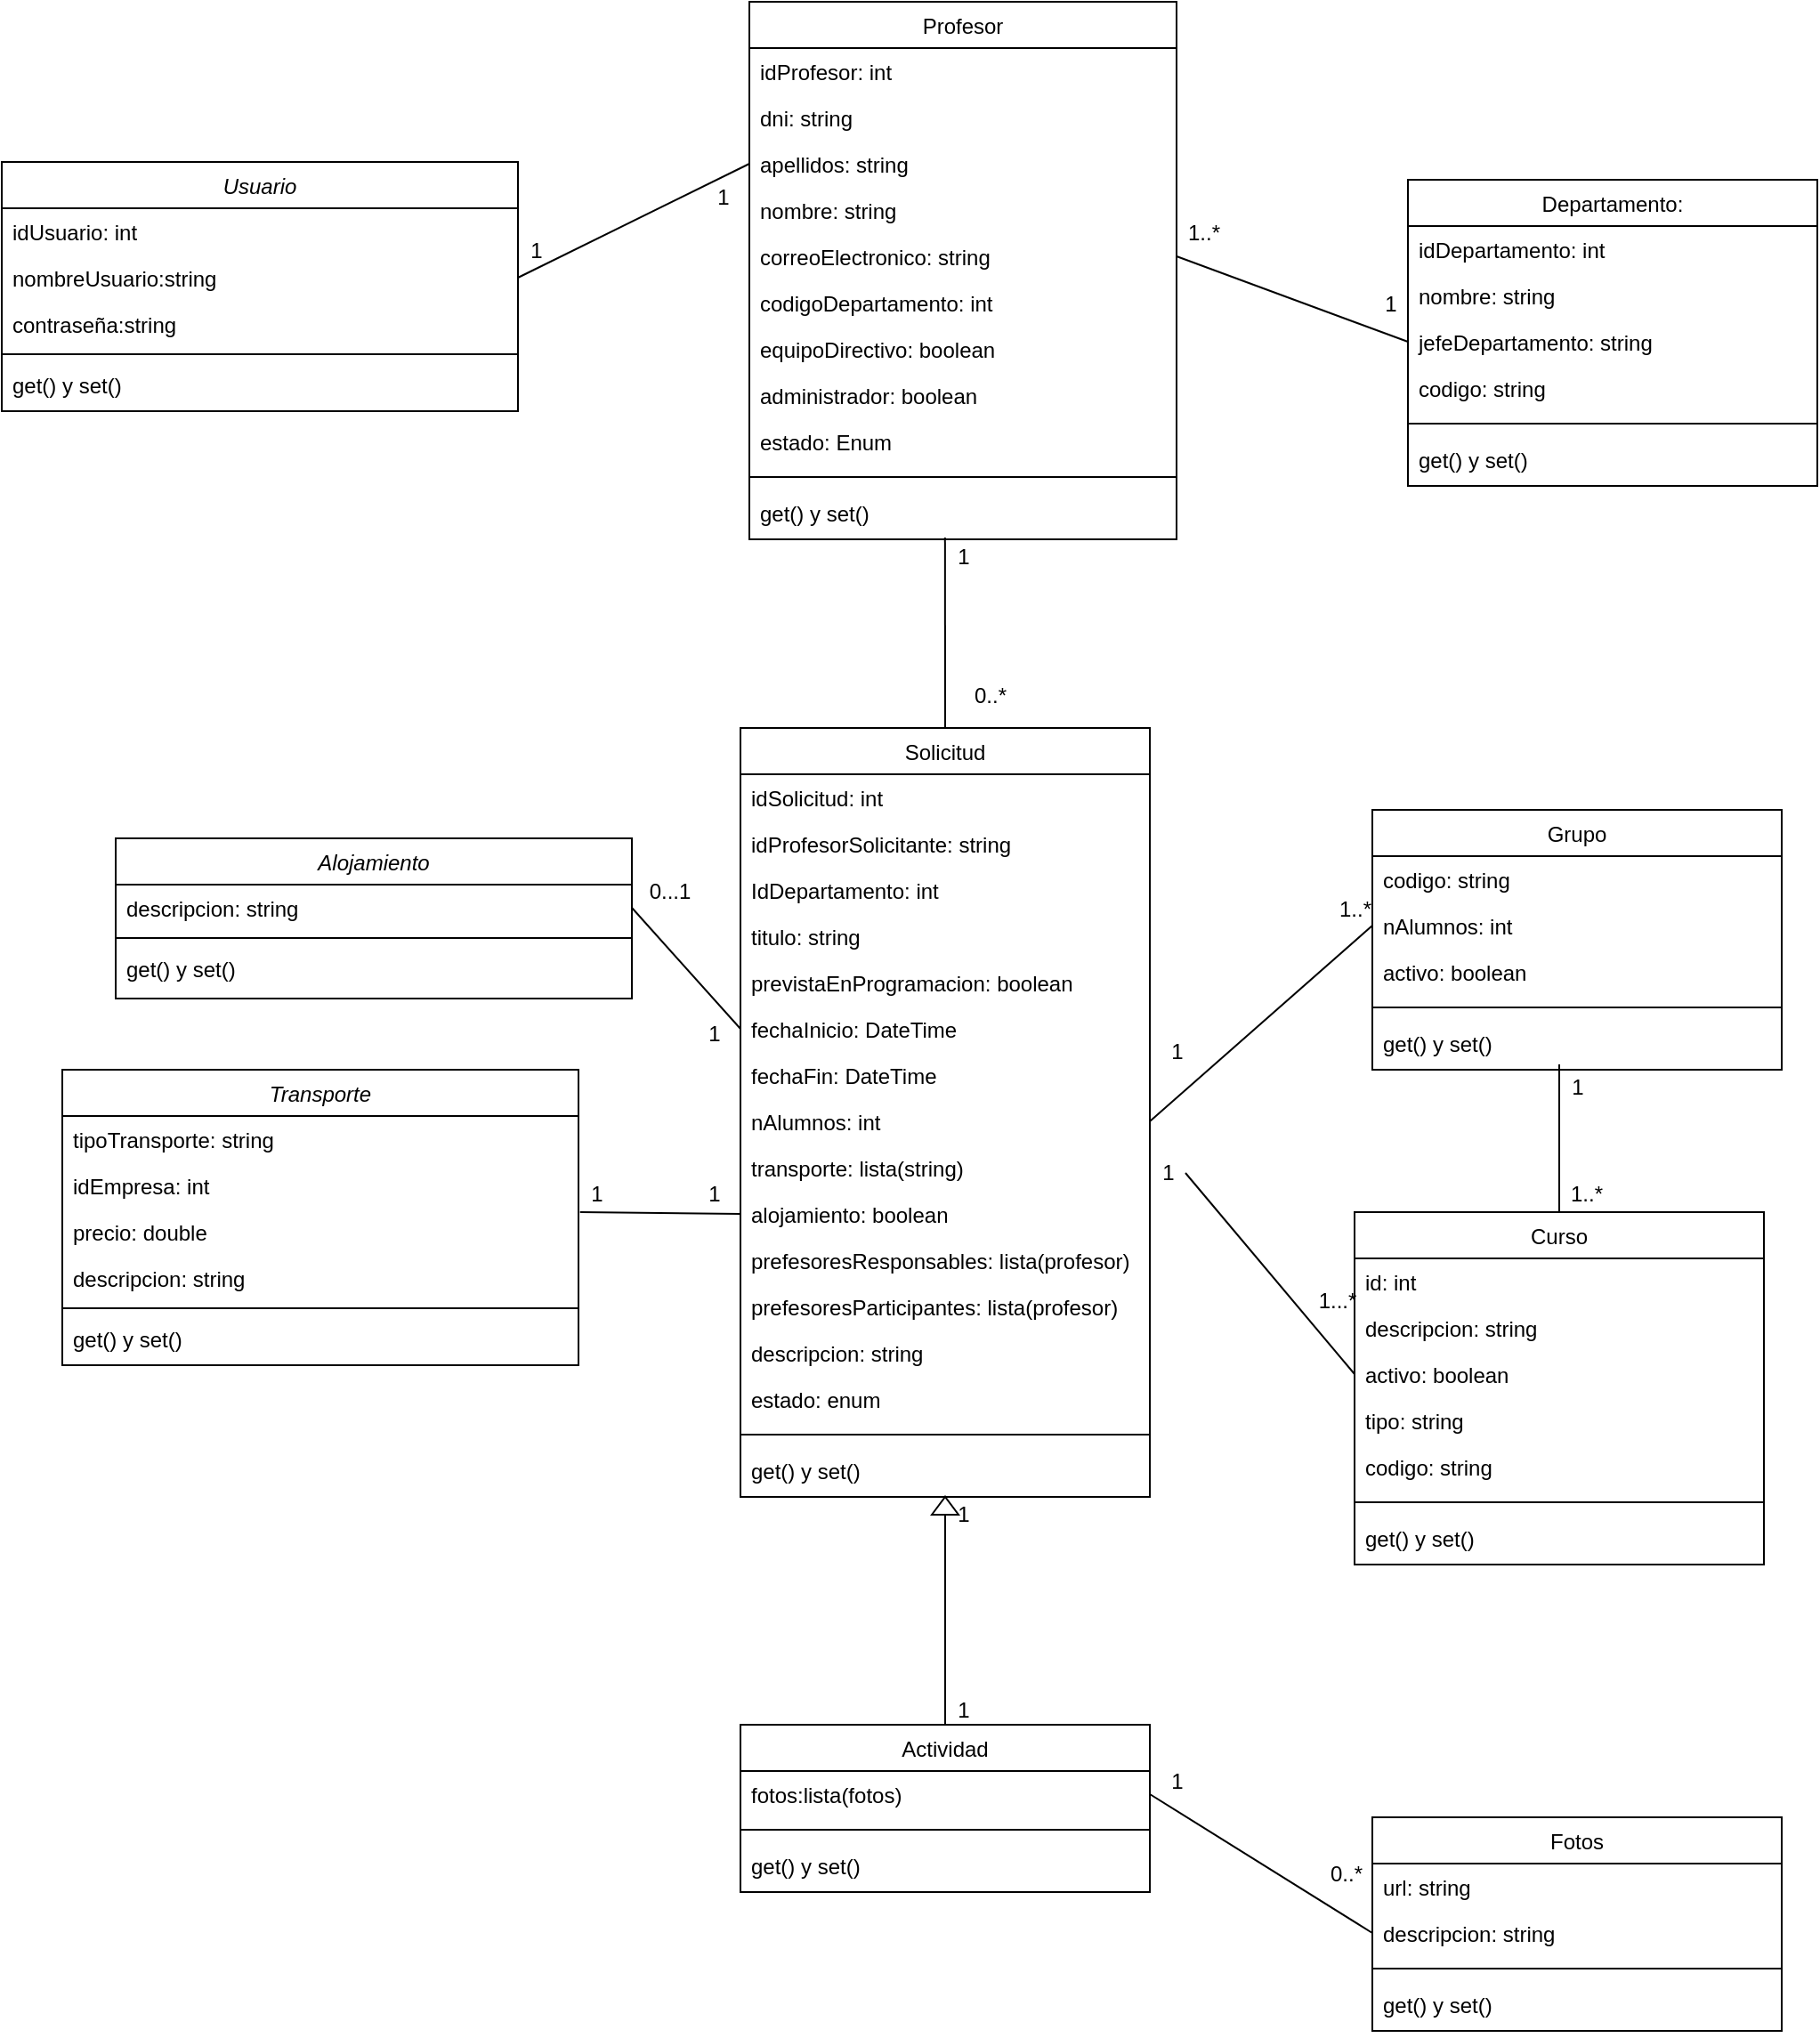 <mxfile version="19.0.2" type="device"><diagram id="C5RBs43oDa-KdzZeNtuy" name="Page-1"><mxGraphModel dx="1662" dy="865" grid="1" gridSize="10" guides="1" tooltips="1" connect="1" arrows="1" fold="1" page="1" pageScale="1" pageWidth="827" pageHeight="1169" math="0" shadow="0"><root><mxCell id="WIyWlLk6GJQsqaUBKTNV-0"/><mxCell id="WIyWlLk6GJQsqaUBKTNV-1" parent="WIyWlLk6GJQsqaUBKTNV-0"/><mxCell id="zkfFHV4jXpPFQw0GAbJ--0" value="Usuario&#10;" style="swimlane;fontStyle=2;align=center;verticalAlign=top;childLayout=stackLayout;horizontal=1;startSize=26;horizontalStack=0;resizeParent=1;resizeLast=0;collapsible=1;marginBottom=0;rounded=0;shadow=0;strokeWidth=1;" parent="WIyWlLk6GJQsqaUBKTNV-1" vertex="1"><mxGeometry x="90" y="130" width="290" height="140" as="geometry"><mxRectangle x="230" y="140" width="160" height="26" as="alternateBounds"/></mxGeometry></mxCell><mxCell id="zkfFHV4jXpPFQw0GAbJ--1" value="idUsuario: int" style="text;align=left;verticalAlign=top;spacingLeft=4;spacingRight=4;overflow=hidden;rotatable=0;points=[[0,0.5],[1,0.5]];portConstraint=eastwest;" parent="zkfFHV4jXpPFQw0GAbJ--0" vertex="1"><mxGeometry y="26" width="290" height="26" as="geometry"/></mxCell><mxCell id="zkfFHV4jXpPFQw0GAbJ--2" value="nombreUsuario:string" style="text;align=left;verticalAlign=top;spacingLeft=4;spacingRight=4;overflow=hidden;rotatable=0;points=[[0,0.5],[1,0.5]];portConstraint=eastwest;rounded=0;shadow=0;html=0;" parent="zkfFHV4jXpPFQw0GAbJ--0" vertex="1"><mxGeometry y="52" width="290" height="26" as="geometry"/></mxCell><mxCell id="zkfFHV4jXpPFQw0GAbJ--3" value="contraseña:string" style="text;align=left;verticalAlign=top;spacingLeft=4;spacingRight=4;overflow=hidden;rotatable=0;points=[[0,0.5],[1,0.5]];portConstraint=eastwest;rounded=0;shadow=0;html=0;" parent="zkfFHV4jXpPFQw0GAbJ--0" vertex="1"><mxGeometry y="78" width="290" height="26" as="geometry"/></mxCell><mxCell id="zkfFHV4jXpPFQw0GAbJ--4" value="" style="line;html=1;strokeWidth=1;align=left;verticalAlign=middle;spacingTop=-1;spacingLeft=3;spacingRight=3;rotatable=0;labelPosition=right;points=[];portConstraint=eastwest;" parent="zkfFHV4jXpPFQw0GAbJ--0" vertex="1"><mxGeometry y="104" width="290" height="8" as="geometry"/></mxCell><mxCell id="YL5PC66jlq5qS-DcF35D-97" value="get() y set()" style="text;align=left;verticalAlign=top;spacingLeft=4;spacingRight=4;overflow=hidden;rotatable=0;points=[[0,0.5],[1,0.5]];portConstraint=eastwest;" parent="zkfFHV4jXpPFQw0GAbJ--0" vertex="1"><mxGeometry y="112" width="290" height="28" as="geometry"/></mxCell><mxCell id="zkfFHV4jXpPFQw0GAbJ--17" value="Profesor" style="swimlane;fontStyle=0;align=center;verticalAlign=top;childLayout=stackLayout;horizontal=1;startSize=26;horizontalStack=0;resizeParent=1;resizeLast=0;collapsible=1;marginBottom=0;rounded=0;shadow=0;strokeWidth=1;" parent="WIyWlLk6GJQsqaUBKTNV-1" vertex="1"><mxGeometry x="510" y="40" width="240" height="302" as="geometry"><mxRectangle x="550" y="140" width="160" height="26" as="alternateBounds"/></mxGeometry></mxCell><mxCell id="zkfFHV4jXpPFQw0GAbJ--18" value="idProfesor: int" style="text;align=left;verticalAlign=top;spacingLeft=4;spacingRight=4;overflow=hidden;rotatable=0;points=[[0,0.5],[1,0.5]];portConstraint=eastwest;" parent="zkfFHV4jXpPFQw0GAbJ--17" vertex="1"><mxGeometry y="26" width="240" height="26" as="geometry"/></mxCell><mxCell id="zkfFHV4jXpPFQw0GAbJ--19" value="dni: string" style="text;align=left;verticalAlign=top;spacingLeft=4;spacingRight=4;overflow=hidden;rotatable=0;points=[[0,0.5],[1,0.5]];portConstraint=eastwest;rounded=0;shadow=0;html=0;" parent="zkfFHV4jXpPFQw0GAbJ--17" vertex="1"><mxGeometry y="52" width="240" height="26" as="geometry"/></mxCell><mxCell id="zkfFHV4jXpPFQw0GAbJ--20" value="apellidos: string" style="text;align=left;verticalAlign=top;spacingLeft=4;spacingRight=4;overflow=hidden;rotatable=0;points=[[0,0.5],[1,0.5]];portConstraint=eastwest;rounded=0;shadow=0;html=0;" parent="zkfFHV4jXpPFQw0GAbJ--17" vertex="1"><mxGeometry y="78" width="240" height="26" as="geometry"/></mxCell><mxCell id="zkfFHV4jXpPFQw0GAbJ--21" value="nombre: string" style="text;align=left;verticalAlign=top;spacingLeft=4;spacingRight=4;overflow=hidden;rotatable=0;points=[[0,0.5],[1,0.5]];portConstraint=eastwest;rounded=0;shadow=0;html=0;" parent="zkfFHV4jXpPFQw0GAbJ--17" vertex="1"><mxGeometry y="104" width="240" height="26" as="geometry"/></mxCell><mxCell id="zkfFHV4jXpPFQw0GAbJ--22" value="correoElectronico: string" style="text;align=left;verticalAlign=top;spacingLeft=4;spacingRight=4;overflow=hidden;rotatable=0;points=[[0,0.5],[1,0.5]];portConstraint=eastwest;rounded=0;shadow=0;html=0;" parent="zkfFHV4jXpPFQw0GAbJ--17" vertex="1"><mxGeometry y="130" width="240" height="26" as="geometry"/></mxCell><mxCell id="YL5PC66jlq5qS-DcF35D-1" value="codigoDepartamento: int" style="text;align=left;verticalAlign=top;spacingLeft=4;spacingRight=4;overflow=hidden;rotatable=0;points=[[0,0.5],[1,0.5]];portConstraint=eastwest;rounded=0;shadow=0;html=0;" parent="zkfFHV4jXpPFQw0GAbJ--17" vertex="1"><mxGeometry y="156" width="240" height="26" as="geometry"/></mxCell><mxCell id="YL5PC66jlq5qS-DcF35D-101" value="equipoDirectivo: boolean" style="text;align=left;verticalAlign=top;spacingLeft=4;spacingRight=4;overflow=hidden;rotatable=0;points=[[0,0.5],[1,0.5]];portConstraint=eastwest;rounded=0;shadow=0;html=0;" parent="zkfFHV4jXpPFQw0GAbJ--17" vertex="1"><mxGeometry y="182" width="240" height="26" as="geometry"/></mxCell><mxCell id="YL5PC66jlq5qS-DcF35D-102" value="administrador: boolean" style="text;align=left;verticalAlign=top;spacingLeft=4;spacingRight=4;overflow=hidden;rotatable=0;points=[[0,0.5],[1,0.5]];portConstraint=eastwest;rounded=0;shadow=0;html=0;" parent="zkfFHV4jXpPFQw0GAbJ--17" vertex="1"><mxGeometry y="208" width="240" height="26" as="geometry"/></mxCell><mxCell id="YL5PC66jlq5qS-DcF35D-46" value="estado: Enum" style="text;align=left;verticalAlign=top;spacingLeft=4;spacingRight=4;overflow=hidden;rotatable=0;points=[[0,0.5],[1,0.5]];portConstraint=eastwest;rounded=0;shadow=0;html=0;" parent="zkfFHV4jXpPFQw0GAbJ--17" vertex="1"><mxGeometry y="234" width="240" height="26" as="geometry"/></mxCell><mxCell id="zkfFHV4jXpPFQw0GAbJ--23" value="" style="line;html=1;strokeWidth=1;align=left;verticalAlign=middle;spacingTop=-1;spacingLeft=3;spacingRight=3;rotatable=0;labelPosition=right;points=[];portConstraint=eastwest;" parent="zkfFHV4jXpPFQw0GAbJ--17" vertex="1"><mxGeometry y="260" width="240" height="14" as="geometry"/></mxCell><mxCell id="YL5PC66jlq5qS-DcF35D-96" value="get() y set()" style="text;align=left;verticalAlign=top;spacingLeft=4;spacingRight=4;overflow=hidden;rotatable=0;points=[[0,0.5],[1,0.5]];portConstraint=eastwest;" parent="zkfFHV4jXpPFQw0GAbJ--17" vertex="1"><mxGeometry y="274" width="240" height="28" as="geometry"/></mxCell><mxCell id="YL5PC66jlq5qS-DcF35D-2" value="Departamento:" style="swimlane;fontStyle=0;align=center;verticalAlign=top;childLayout=stackLayout;horizontal=1;startSize=26;horizontalStack=0;resizeParent=1;resizeLast=0;collapsible=1;marginBottom=0;rounded=0;shadow=0;strokeWidth=1;" parent="WIyWlLk6GJQsqaUBKTNV-1" vertex="1"><mxGeometry x="880" y="140" width="230" height="172" as="geometry"><mxRectangle x="550" y="140" width="160" height="26" as="alternateBounds"/></mxGeometry></mxCell><mxCell id="YL5PC66jlq5qS-DcF35D-3" value="idDepartamento: int" style="text;align=left;verticalAlign=top;spacingLeft=4;spacingRight=4;overflow=hidden;rotatable=0;points=[[0,0.5],[1,0.5]];portConstraint=eastwest;" parent="YL5PC66jlq5qS-DcF35D-2" vertex="1"><mxGeometry y="26" width="230" height="26" as="geometry"/></mxCell><mxCell id="YL5PC66jlq5qS-DcF35D-6" value="nombre: string" style="text;align=left;verticalAlign=top;spacingLeft=4;spacingRight=4;overflow=hidden;rotatable=0;points=[[0,0.5],[1,0.5]];portConstraint=eastwest;rounded=0;shadow=0;html=0;" parent="YL5PC66jlq5qS-DcF35D-2" vertex="1"><mxGeometry y="52" width="230" height="26" as="geometry"/></mxCell><mxCell id="7nDDqbvi3ZIRZGNJ_30F-7" value="jefeDepartamento: string" style="text;align=left;verticalAlign=top;spacingLeft=4;spacingRight=4;overflow=hidden;rotatable=0;points=[[0,0.5],[1,0.5]];portConstraint=eastwest;rounded=0;shadow=0;html=0;" vertex="1" parent="YL5PC66jlq5qS-DcF35D-2"><mxGeometry y="78" width="230" height="26" as="geometry"/></mxCell><mxCell id="7nDDqbvi3ZIRZGNJ_30F-8" value="codigo: string" style="text;align=left;verticalAlign=top;spacingLeft=4;spacingRight=4;overflow=hidden;rotatable=0;points=[[0,0.5],[1,0.5]];portConstraint=eastwest;rounded=0;shadow=0;html=0;" vertex="1" parent="YL5PC66jlq5qS-DcF35D-2"><mxGeometry y="104" width="230" height="26" as="geometry"/></mxCell><mxCell id="YL5PC66jlq5qS-DcF35D-9" value="" style="line;html=1;strokeWidth=1;align=left;verticalAlign=middle;spacingTop=-1;spacingLeft=3;spacingRight=3;rotatable=0;labelPosition=right;points=[];portConstraint=eastwest;" parent="YL5PC66jlq5qS-DcF35D-2" vertex="1"><mxGeometry y="130" width="230" height="14" as="geometry"/></mxCell><mxCell id="YL5PC66jlq5qS-DcF35D-95" value="get() y set()" style="text;align=left;verticalAlign=top;spacingLeft=4;spacingRight=4;overflow=hidden;rotatable=0;points=[[0,0.5],[1,0.5]];portConstraint=eastwest;" parent="YL5PC66jlq5qS-DcF35D-2" vertex="1"><mxGeometry y="144" width="230" height="28" as="geometry"/></mxCell><mxCell id="YL5PC66jlq5qS-DcF35D-22" value="Solicitud" style="swimlane;fontStyle=0;align=center;verticalAlign=top;childLayout=stackLayout;horizontal=1;startSize=26;horizontalStack=0;resizeParent=1;resizeLast=0;collapsible=1;marginBottom=0;rounded=0;shadow=0;strokeWidth=1;" parent="WIyWlLk6GJQsqaUBKTNV-1" vertex="1"><mxGeometry x="505" y="448" width="230" height="432" as="geometry"><mxRectangle x="550" y="140" width="160" height="26" as="alternateBounds"/></mxGeometry></mxCell><mxCell id="YL5PC66jlq5qS-DcF35D-23" value="idSolicitud: int" style="text;align=left;verticalAlign=top;spacingLeft=4;spacingRight=4;overflow=hidden;rotatable=0;points=[[0,0.5],[1,0.5]];portConstraint=eastwest;" parent="YL5PC66jlq5qS-DcF35D-22" vertex="1"><mxGeometry y="26" width="230" height="26" as="geometry"/></mxCell><mxCell id="YL5PC66jlq5qS-DcF35D-24" value="idProfesorSolicitante: string" style="text;align=left;verticalAlign=top;spacingLeft=4;spacingRight=4;overflow=hidden;rotatable=0;points=[[0,0.5],[1,0.5]];portConstraint=eastwest;rounded=0;shadow=0;html=0;" parent="YL5PC66jlq5qS-DcF35D-22" vertex="1"><mxGeometry y="52" width="230" height="26" as="geometry"/></mxCell><mxCell id="YL5PC66jlq5qS-DcF35D-25" value="IdDepartamento: int" style="text;align=left;verticalAlign=top;spacingLeft=4;spacingRight=4;overflow=hidden;rotatable=0;points=[[0,0.5],[1,0.5]];portConstraint=eastwest;rounded=0;shadow=0;html=0;" parent="YL5PC66jlq5qS-DcF35D-22" vertex="1"><mxGeometry y="78" width="230" height="26" as="geometry"/></mxCell><mxCell id="YL5PC66jlq5qS-DcF35D-26" value="titulo: string" style="text;align=left;verticalAlign=top;spacingLeft=4;spacingRight=4;overflow=hidden;rotatable=0;points=[[0,0.5],[1,0.5]];portConstraint=eastwest;rounded=0;shadow=0;html=0;" parent="YL5PC66jlq5qS-DcF35D-22" vertex="1"><mxGeometry y="104" width="230" height="26" as="geometry"/></mxCell><mxCell id="YL5PC66jlq5qS-DcF35D-27" value="previstaEnProgramacion: boolean" style="text;align=left;verticalAlign=top;spacingLeft=4;spacingRight=4;overflow=hidden;rotatable=0;points=[[0,0.5],[1,0.5]];portConstraint=eastwest;rounded=0;shadow=0;html=0;" parent="YL5PC66jlq5qS-DcF35D-22" vertex="1"><mxGeometry y="130" width="230" height="26" as="geometry"/></mxCell><mxCell id="YL5PC66jlq5qS-DcF35D-28" value="fechaInicio: DateTime" style="text;align=left;verticalAlign=top;spacingLeft=4;spacingRight=4;overflow=hidden;rotatable=0;points=[[0,0.5],[1,0.5]];portConstraint=eastwest;rounded=0;shadow=0;html=0;" parent="YL5PC66jlq5qS-DcF35D-22" vertex="1"><mxGeometry y="156" width="230" height="26" as="geometry"/></mxCell><mxCell id="YL5PC66jlq5qS-DcF35D-32" value="fechaFin: DateTime" style="text;align=left;verticalAlign=top;spacingLeft=4;spacingRight=4;overflow=hidden;rotatable=0;points=[[0,0.5],[1,0.5]];portConstraint=eastwest;rounded=0;shadow=0;html=0;" parent="YL5PC66jlq5qS-DcF35D-22" vertex="1"><mxGeometry y="182" width="230" height="26" as="geometry"/></mxCell><mxCell id="YL5PC66jlq5qS-DcF35D-55" value="nAlumnos: int" style="text;align=left;verticalAlign=top;spacingLeft=4;spacingRight=4;overflow=hidden;rotatable=0;points=[[0,0.5],[1,0.5]];portConstraint=eastwest;rounded=0;shadow=0;html=0;" parent="YL5PC66jlq5qS-DcF35D-22" vertex="1"><mxGeometry y="208" width="230" height="26" as="geometry"/></mxCell><mxCell id="YL5PC66jlq5qS-DcF35D-33" value="transporte: lista(string)" style="text;align=left;verticalAlign=top;spacingLeft=4;spacingRight=4;overflow=hidden;rotatable=0;points=[[0,0.5],[1,0.5]];portConstraint=eastwest;rounded=0;shadow=0;html=0;" parent="YL5PC66jlq5qS-DcF35D-22" vertex="1"><mxGeometry y="234" width="230" height="26" as="geometry"/></mxCell><mxCell id="YL5PC66jlq5qS-DcF35D-34" value="alojamiento: boolean" style="text;align=left;verticalAlign=top;spacingLeft=4;spacingRight=4;overflow=hidden;rotatable=0;points=[[0,0.5],[1,0.5]];portConstraint=eastwest;rounded=0;shadow=0;html=0;" parent="YL5PC66jlq5qS-DcF35D-22" vertex="1"><mxGeometry y="260" width="230" height="26" as="geometry"/></mxCell><mxCell id="YL5PC66jlq5qS-DcF35D-56" value="prefesoresResponsables: lista(profesor)" style="text;align=left;verticalAlign=top;spacingLeft=4;spacingRight=4;overflow=hidden;rotatable=0;points=[[0,0.5],[1,0.5]];portConstraint=eastwest;rounded=0;shadow=0;html=0;" parent="YL5PC66jlq5qS-DcF35D-22" vertex="1"><mxGeometry y="286" width="230" height="26" as="geometry"/></mxCell><mxCell id="YL5PC66jlq5qS-DcF35D-57" value="prefesoresParticipantes: lista(profesor)" style="text;align=left;verticalAlign=top;spacingLeft=4;spacingRight=4;overflow=hidden;rotatable=0;points=[[0,0.5],[1,0.5]];portConstraint=eastwest;rounded=0;shadow=0;html=0;" parent="YL5PC66jlq5qS-DcF35D-22" vertex="1"><mxGeometry y="312" width="230" height="26" as="geometry"/></mxCell><mxCell id="YL5PC66jlq5qS-DcF35D-29" value="descripcion: string" style="text;align=left;verticalAlign=top;spacingLeft=4;spacingRight=4;overflow=hidden;rotatable=0;points=[[0,0.5],[1,0.5]];portConstraint=eastwest;rounded=0;shadow=0;html=0;" parent="YL5PC66jlq5qS-DcF35D-22" vertex="1"><mxGeometry y="338" width="230" height="26" as="geometry"/></mxCell><mxCell id="YL5PC66jlq5qS-DcF35D-35" value="estado: enum" style="text;align=left;verticalAlign=top;spacingLeft=4;spacingRight=4;overflow=hidden;rotatable=0;points=[[0,0.5],[1,0.5]];portConstraint=eastwest;rounded=0;shadow=0;html=0;" parent="YL5PC66jlq5qS-DcF35D-22" vertex="1"><mxGeometry y="364" width="230" height="26" as="geometry"/></mxCell><mxCell id="YL5PC66jlq5qS-DcF35D-30" value="" style="line;html=1;strokeWidth=1;align=left;verticalAlign=middle;spacingTop=-1;spacingLeft=3;spacingRight=3;rotatable=0;labelPosition=right;points=[];portConstraint=eastwest;" parent="YL5PC66jlq5qS-DcF35D-22" vertex="1"><mxGeometry y="390" width="230" height="14" as="geometry"/></mxCell><mxCell id="YL5PC66jlq5qS-DcF35D-94" value="get() y set()" style="text;align=left;verticalAlign=top;spacingLeft=4;spacingRight=4;overflow=hidden;rotatable=0;points=[[0,0.5],[1,0.5]];portConstraint=eastwest;" parent="YL5PC66jlq5qS-DcF35D-22" vertex="1"><mxGeometry y="404" width="230" height="28" as="geometry"/></mxCell><mxCell id="7nDDqbvi3ZIRZGNJ_30F-48" style="edgeStyle=orthogonalEdgeStyle;rounded=0;orthogonalLoop=1;jettySize=auto;html=1;exitX=0.5;exitY=0;exitDx=0;exitDy=0;entryX=0.5;entryY=0.964;entryDx=0;entryDy=0;entryPerimeter=0;startArrow=none;" edge="1" parent="WIyWlLk6GJQsqaUBKTNV-1" source="7nDDqbvi3ZIRZGNJ_30F-63" target="YL5PC66jlq5qS-DcF35D-94"><mxGeometry relative="1" as="geometry"/></mxCell><mxCell id="YL5PC66jlq5qS-DcF35D-60" value="Actividad" style="swimlane;fontStyle=0;align=center;verticalAlign=top;childLayout=stackLayout;horizontal=1;startSize=26;horizontalStack=0;resizeParent=1;resizeLast=0;collapsible=1;marginBottom=0;rounded=0;shadow=0;strokeWidth=1;" parent="WIyWlLk6GJQsqaUBKTNV-1" vertex="1"><mxGeometry x="505" y="1008" width="230" height="94" as="geometry"><mxRectangle x="550" y="140" width="160" height="26" as="alternateBounds"/></mxGeometry></mxCell><mxCell id="YL5PC66jlq5qS-DcF35D-90" value="fotos:lista(fotos)" style="text;align=left;verticalAlign=top;spacingLeft=4;spacingRight=4;overflow=hidden;rotatable=0;points=[[0,0.5],[1,0.5]];portConstraint=eastwest;rounded=0;shadow=0;html=0;" parent="YL5PC66jlq5qS-DcF35D-60" vertex="1"><mxGeometry y="26" width="230" height="26" as="geometry"/></mxCell><mxCell id="YL5PC66jlq5qS-DcF35D-76" value="" style="line;html=1;strokeWidth=1;align=left;verticalAlign=middle;spacingTop=-1;spacingLeft=3;spacingRight=3;rotatable=0;labelPosition=right;points=[];portConstraint=eastwest;" parent="YL5PC66jlq5qS-DcF35D-60" vertex="1"><mxGeometry y="52" width="230" height="14" as="geometry"/></mxCell><mxCell id="YL5PC66jlq5qS-DcF35D-91" value="get() y set()" style="text;align=left;verticalAlign=top;spacingLeft=4;spacingRight=4;overflow=hidden;rotatable=0;points=[[0,0.5],[1,0.5]];portConstraint=eastwest;" parent="YL5PC66jlq5qS-DcF35D-60" vertex="1"><mxGeometry y="66" width="230" height="28" as="geometry"/></mxCell><mxCell id="YL5PC66jlq5qS-DcF35D-81" value="Transporte" style="swimlane;fontStyle=2;align=center;verticalAlign=top;childLayout=stackLayout;horizontal=1;startSize=26;horizontalStack=0;resizeParent=1;resizeLast=0;collapsible=1;marginBottom=0;rounded=0;shadow=0;strokeWidth=1;" parent="WIyWlLk6GJQsqaUBKTNV-1" vertex="1"><mxGeometry x="124" y="640" width="290" height="166" as="geometry"><mxRectangle x="230" y="140" width="160" height="26" as="alternateBounds"/></mxGeometry></mxCell><mxCell id="YL5PC66jlq5qS-DcF35D-82" value="tipoTransporte: string" style="text;align=left;verticalAlign=top;spacingLeft=4;spacingRight=4;overflow=hidden;rotatable=0;points=[[0,0.5],[1,0.5]];portConstraint=eastwest;" parent="YL5PC66jlq5qS-DcF35D-81" vertex="1"><mxGeometry y="26" width="290" height="26" as="geometry"/></mxCell><mxCell id="YL5PC66jlq5qS-DcF35D-83" value="idEmpresa: int" style="text;align=left;verticalAlign=top;spacingLeft=4;spacingRight=4;overflow=hidden;rotatable=0;points=[[0,0.5],[1,0.5]];portConstraint=eastwest;rounded=0;shadow=0;html=0;" parent="YL5PC66jlq5qS-DcF35D-81" vertex="1"><mxGeometry y="52" width="290" height="26" as="geometry"/></mxCell><mxCell id="YL5PC66jlq5qS-DcF35D-108" value="precio: double" style="text;align=left;verticalAlign=top;spacingLeft=4;spacingRight=4;overflow=hidden;rotatable=0;points=[[0,0.5],[1,0.5]];portConstraint=eastwest;rounded=0;shadow=0;html=0;" parent="YL5PC66jlq5qS-DcF35D-81" vertex="1"><mxGeometry y="78" width="290" height="26" as="geometry"/></mxCell><mxCell id="7nDDqbvi3ZIRZGNJ_30F-9" value="descripcion: string" style="text;align=left;verticalAlign=top;spacingLeft=4;spacingRight=4;overflow=hidden;rotatable=0;points=[[0,0.5],[1,0.5]];portConstraint=eastwest;" vertex="1" parent="YL5PC66jlq5qS-DcF35D-81"><mxGeometry y="104" width="290" height="26" as="geometry"/></mxCell><mxCell id="YL5PC66jlq5qS-DcF35D-85" value="" style="line;html=1;strokeWidth=1;align=left;verticalAlign=middle;spacingTop=-1;spacingLeft=3;spacingRight=3;rotatable=0;labelPosition=right;points=[];portConstraint=eastwest;" parent="YL5PC66jlq5qS-DcF35D-81" vertex="1"><mxGeometry y="130" width="290" height="8" as="geometry"/></mxCell><mxCell id="YL5PC66jlq5qS-DcF35D-86" value="get() y set()" style="text;align=left;verticalAlign=top;spacingLeft=4;spacingRight=4;overflow=hidden;rotatable=0;points=[[0,0.5],[1,0.5]];portConstraint=eastwest;" parent="YL5PC66jlq5qS-DcF35D-81" vertex="1"><mxGeometry y="138" width="290" height="28" as="geometry"/></mxCell><mxCell id="YL5PC66jlq5qS-DcF35D-103" value="Alojamiento" style="swimlane;fontStyle=2;align=center;verticalAlign=top;childLayout=stackLayout;horizontal=1;startSize=26;horizontalStack=0;resizeParent=1;resizeLast=0;collapsible=1;marginBottom=0;rounded=0;shadow=0;strokeWidth=1;" parent="WIyWlLk6GJQsqaUBKTNV-1" vertex="1"><mxGeometry x="154" y="510" width="290" height="90" as="geometry"><mxRectangle x="230" y="140" width="160" height="26" as="alternateBounds"/></mxGeometry></mxCell><mxCell id="YL5PC66jlq5qS-DcF35D-104" value="descripcion: string" style="text;align=left;verticalAlign=top;spacingLeft=4;spacingRight=4;overflow=hidden;rotatable=0;points=[[0,0.5],[1,0.5]];portConstraint=eastwest;" parent="YL5PC66jlq5qS-DcF35D-103" vertex="1"><mxGeometry y="26" width="290" height="26" as="geometry"/></mxCell><mxCell id="YL5PC66jlq5qS-DcF35D-106" value="" style="line;html=1;strokeWidth=1;align=left;verticalAlign=middle;spacingTop=-1;spacingLeft=3;spacingRight=3;rotatable=0;labelPosition=right;points=[];portConstraint=eastwest;" parent="YL5PC66jlq5qS-DcF35D-103" vertex="1"><mxGeometry y="52" width="290" height="8" as="geometry"/></mxCell><mxCell id="YL5PC66jlq5qS-DcF35D-107" value="get() y set()" style="text;align=left;verticalAlign=top;spacingLeft=4;spacingRight=4;overflow=hidden;rotatable=0;points=[[0,0.5],[1,0.5]];portConstraint=eastwest;" parent="YL5PC66jlq5qS-DcF35D-103" vertex="1"><mxGeometry y="60" width="290" height="28" as="geometry"/></mxCell><mxCell id="7nDDqbvi3ZIRZGNJ_30F-0" value="Grupo" style="swimlane;fontStyle=0;align=center;verticalAlign=top;childLayout=stackLayout;horizontal=1;startSize=26;horizontalStack=0;resizeParent=1;resizeLast=0;collapsible=1;marginBottom=0;rounded=0;shadow=0;strokeWidth=1;" vertex="1" parent="WIyWlLk6GJQsqaUBKTNV-1"><mxGeometry x="860" y="494" width="230" height="146" as="geometry"><mxRectangle x="550" y="140" width="160" height="26" as="alternateBounds"/></mxGeometry></mxCell><mxCell id="7nDDqbvi3ZIRZGNJ_30F-1" value="codigo: string" style="text;align=left;verticalAlign=top;spacingLeft=4;spacingRight=4;overflow=hidden;rotatable=0;points=[[0,0.5],[1,0.5]];portConstraint=eastwest;" vertex="1" parent="7nDDqbvi3ZIRZGNJ_30F-0"><mxGeometry y="26" width="230" height="26" as="geometry"/></mxCell><mxCell id="7nDDqbvi3ZIRZGNJ_30F-2" value="nAlumnos: int" style="text;align=left;verticalAlign=top;spacingLeft=4;spacingRight=4;overflow=hidden;rotatable=0;points=[[0,0.5],[1,0.5]];portConstraint=eastwest;rounded=0;shadow=0;html=0;" vertex="1" parent="7nDDqbvi3ZIRZGNJ_30F-0"><mxGeometry y="52" width="230" height="26" as="geometry"/></mxCell><mxCell id="7nDDqbvi3ZIRZGNJ_30F-15" value="activo: boolean" style="text;align=left;verticalAlign=top;spacingLeft=4;spacingRight=4;overflow=hidden;rotatable=0;points=[[0,0.5],[1,0.5]];portConstraint=eastwest;rounded=0;shadow=0;html=0;" vertex="1" parent="7nDDqbvi3ZIRZGNJ_30F-0"><mxGeometry y="78" width="230" height="26" as="geometry"/></mxCell><mxCell id="7nDDqbvi3ZIRZGNJ_30F-3" value="" style="line;html=1;strokeWidth=1;align=left;verticalAlign=middle;spacingTop=-1;spacingLeft=3;spacingRight=3;rotatable=0;labelPosition=right;points=[];portConstraint=eastwest;" vertex="1" parent="7nDDqbvi3ZIRZGNJ_30F-0"><mxGeometry y="104" width="230" height="14" as="geometry"/></mxCell><mxCell id="7nDDqbvi3ZIRZGNJ_30F-5" value="get() y set()" style="text;align=left;verticalAlign=top;spacingLeft=4;spacingRight=4;overflow=hidden;rotatable=0;points=[[0,0.5],[1,0.5]];portConstraint=eastwest;" vertex="1" parent="7nDDqbvi3ZIRZGNJ_30F-0"><mxGeometry y="118" width="230" height="28" as="geometry"/></mxCell><mxCell id="7nDDqbvi3ZIRZGNJ_30F-10" value="Fotos" style="swimlane;fontStyle=0;align=center;verticalAlign=top;childLayout=stackLayout;horizontal=1;startSize=26;horizontalStack=0;resizeParent=1;resizeLast=0;collapsible=1;marginBottom=0;rounded=0;shadow=0;strokeWidth=1;" vertex="1" parent="WIyWlLk6GJQsqaUBKTNV-1"><mxGeometry x="860" y="1060" width="230" height="120" as="geometry"><mxRectangle x="550" y="140" width="160" height="26" as="alternateBounds"/></mxGeometry></mxCell><mxCell id="7nDDqbvi3ZIRZGNJ_30F-11" value="url: string" style="text;align=left;verticalAlign=top;spacingLeft=4;spacingRight=4;overflow=hidden;rotatable=0;points=[[0,0.5],[1,0.5]];portConstraint=eastwest;" vertex="1" parent="7nDDqbvi3ZIRZGNJ_30F-10"><mxGeometry y="26" width="230" height="26" as="geometry"/></mxCell><mxCell id="7nDDqbvi3ZIRZGNJ_30F-12" value="descripcion: string" style="text;align=left;verticalAlign=top;spacingLeft=4;spacingRight=4;overflow=hidden;rotatable=0;points=[[0,0.5],[1,0.5]];portConstraint=eastwest;rounded=0;shadow=0;html=0;" vertex="1" parent="7nDDqbvi3ZIRZGNJ_30F-10"><mxGeometry y="52" width="230" height="26" as="geometry"/></mxCell><mxCell id="7nDDqbvi3ZIRZGNJ_30F-13" value="" style="line;html=1;strokeWidth=1;align=left;verticalAlign=middle;spacingTop=-1;spacingLeft=3;spacingRight=3;rotatable=0;labelPosition=right;points=[];portConstraint=eastwest;" vertex="1" parent="7nDDqbvi3ZIRZGNJ_30F-10"><mxGeometry y="78" width="230" height="14" as="geometry"/></mxCell><mxCell id="7nDDqbvi3ZIRZGNJ_30F-14" value="get() y set()" style="text;align=left;verticalAlign=top;spacingLeft=4;spacingRight=4;overflow=hidden;rotatable=0;points=[[0,0.5],[1,0.5]];portConstraint=eastwest;" vertex="1" parent="7nDDqbvi3ZIRZGNJ_30F-10"><mxGeometry y="92" width="230" height="28" as="geometry"/></mxCell><mxCell id="7nDDqbvi3ZIRZGNJ_30F-16" value="Curso" style="swimlane;fontStyle=0;align=center;verticalAlign=top;childLayout=stackLayout;horizontal=1;startSize=26;horizontalStack=0;resizeParent=1;resizeLast=0;collapsible=1;marginBottom=0;rounded=0;shadow=0;strokeWidth=1;" vertex="1" parent="WIyWlLk6GJQsqaUBKTNV-1"><mxGeometry x="850" y="720" width="230" height="198" as="geometry"><mxRectangle x="550" y="140" width="160" height="26" as="alternateBounds"/></mxGeometry></mxCell><mxCell id="7nDDqbvi3ZIRZGNJ_30F-17" value="id: int" style="text;align=left;verticalAlign=top;spacingLeft=4;spacingRight=4;overflow=hidden;rotatable=0;points=[[0,0.5],[1,0.5]];portConstraint=eastwest;" vertex="1" parent="7nDDqbvi3ZIRZGNJ_30F-16"><mxGeometry y="26" width="230" height="26" as="geometry"/></mxCell><mxCell id="7nDDqbvi3ZIRZGNJ_30F-18" value="descripcion: string" style="text;align=left;verticalAlign=top;spacingLeft=4;spacingRight=4;overflow=hidden;rotatable=0;points=[[0,0.5],[1,0.5]];portConstraint=eastwest;rounded=0;shadow=0;html=0;" vertex="1" parent="7nDDqbvi3ZIRZGNJ_30F-16"><mxGeometry y="52" width="230" height="26" as="geometry"/></mxCell><mxCell id="7nDDqbvi3ZIRZGNJ_30F-19" value="activo: boolean" style="text;align=left;verticalAlign=top;spacingLeft=4;spacingRight=4;overflow=hidden;rotatable=0;points=[[0,0.5],[1,0.5]];portConstraint=eastwest;rounded=0;shadow=0;html=0;" vertex="1" parent="7nDDqbvi3ZIRZGNJ_30F-16"><mxGeometry y="78" width="230" height="26" as="geometry"/></mxCell><mxCell id="7nDDqbvi3ZIRZGNJ_30F-23" value="tipo: string" style="text;align=left;verticalAlign=top;spacingLeft=4;spacingRight=4;overflow=hidden;rotatable=0;points=[[0,0.5],[1,0.5]];portConstraint=eastwest;" vertex="1" parent="7nDDqbvi3ZIRZGNJ_30F-16"><mxGeometry y="104" width="230" height="26" as="geometry"/></mxCell><mxCell id="7nDDqbvi3ZIRZGNJ_30F-22" value="codigo: string" style="text;align=left;verticalAlign=top;spacingLeft=4;spacingRight=4;overflow=hidden;rotatable=0;points=[[0,0.5],[1,0.5]];portConstraint=eastwest;" vertex="1" parent="7nDDqbvi3ZIRZGNJ_30F-16"><mxGeometry y="130" width="230" height="26" as="geometry"/></mxCell><mxCell id="7nDDqbvi3ZIRZGNJ_30F-20" value="" style="line;html=1;strokeWidth=1;align=left;verticalAlign=middle;spacingTop=-1;spacingLeft=3;spacingRight=3;rotatable=0;labelPosition=right;points=[];portConstraint=eastwest;" vertex="1" parent="7nDDqbvi3ZIRZGNJ_30F-16"><mxGeometry y="156" width="230" height="14" as="geometry"/></mxCell><mxCell id="7nDDqbvi3ZIRZGNJ_30F-21" value="get() y set()" style="text;align=left;verticalAlign=top;spacingLeft=4;spacingRight=4;overflow=hidden;rotatable=0;points=[[0,0.5],[1,0.5]];portConstraint=eastwest;" vertex="1" parent="7nDDqbvi3ZIRZGNJ_30F-16"><mxGeometry y="170" width="230" height="28" as="geometry"/></mxCell><mxCell id="7nDDqbvi3ZIRZGNJ_30F-26" value="1" style="text;html=1;align=center;verticalAlign=middle;resizable=0;points=[];autosize=1;strokeColor=none;fillColor=none;" vertex="1" parent="WIyWlLk6GJQsqaUBKTNV-1"><mxGeometry x="485" y="140" width="20" height="20" as="geometry"/></mxCell><mxCell id="7nDDqbvi3ZIRZGNJ_30F-27" value="1" style="text;html=1;align=center;verticalAlign=middle;resizable=0;points=[];autosize=1;strokeColor=none;fillColor=none;" vertex="1" parent="WIyWlLk6GJQsqaUBKTNV-1"><mxGeometry x="380" y="170" width="20" height="20" as="geometry"/></mxCell><mxCell id="7nDDqbvi3ZIRZGNJ_30F-29" value="1..*" style="text;html=1;align=center;verticalAlign=middle;resizable=0;points=[];autosize=1;strokeColor=none;fillColor=none;" vertex="1" parent="WIyWlLk6GJQsqaUBKTNV-1"><mxGeometry x="750" y="160" width="30" height="20" as="geometry"/></mxCell><mxCell id="7nDDqbvi3ZIRZGNJ_30F-30" value="1" style="text;html=1;align=center;verticalAlign=middle;resizable=0;points=[];autosize=1;strokeColor=none;fillColor=none;" vertex="1" parent="WIyWlLk6GJQsqaUBKTNV-1"><mxGeometry x="860" y="200" width="20" height="20" as="geometry"/></mxCell><mxCell id="7nDDqbvi3ZIRZGNJ_30F-34" value="1" style="text;html=1;align=center;verticalAlign=middle;resizable=0;points=[];autosize=1;strokeColor=none;fillColor=none;" vertex="1" parent="WIyWlLk6GJQsqaUBKTNV-1"><mxGeometry x="620" y="342" width="20" height="20" as="geometry"/></mxCell><mxCell id="7nDDqbvi3ZIRZGNJ_30F-35" value="0..*" style="text;html=1;align=center;verticalAlign=middle;resizable=0;points=[];autosize=1;strokeColor=none;fillColor=none;" vertex="1" parent="WIyWlLk6GJQsqaUBKTNV-1"><mxGeometry x="630" y="420" width="30" height="20" as="geometry"/></mxCell><mxCell id="7nDDqbvi3ZIRZGNJ_30F-42" value="" style="endArrow=none;html=1;rounded=0;entryX=0.5;entryY=0;entryDx=0;entryDy=0;exitX=0.458;exitY=0.964;exitDx=0;exitDy=0;exitPerimeter=0;" edge="1" parent="WIyWlLk6GJQsqaUBKTNV-1" source="YL5PC66jlq5qS-DcF35D-96" target="YL5PC66jlq5qS-DcF35D-22"><mxGeometry width="50" height="50" relative="1" as="geometry"><mxPoint x="590" y="490" as="sourcePoint"/><mxPoint x="640" y="440" as="targetPoint"/></mxGeometry></mxCell><mxCell id="7nDDqbvi3ZIRZGNJ_30F-45" value="" style="endArrow=none;html=1;rounded=0;entryX=0;entryY=0.5;entryDx=0;entryDy=0;exitX=1;exitY=0.5;exitDx=0;exitDy=0;" edge="1" parent="WIyWlLk6GJQsqaUBKTNV-1" source="zkfFHV4jXpPFQw0GAbJ--2" target="zkfFHV4jXpPFQw0GAbJ--20"><mxGeometry width="50" height="50" relative="1" as="geometry"><mxPoint x="570" y="390" as="sourcePoint"/><mxPoint x="620" y="340" as="targetPoint"/></mxGeometry></mxCell><mxCell id="7nDDqbvi3ZIRZGNJ_30F-47" value="" style="endArrow=none;html=1;rounded=0;entryX=1;entryY=0.5;entryDx=0;entryDy=0;exitX=0;exitY=0.5;exitDx=0;exitDy=0;" edge="1" parent="WIyWlLk6GJQsqaUBKTNV-1" source="7nDDqbvi3ZIRZGNJ_30F-7" target="zkfFHV4jXpPFQw0GAbJ--22"><mxGeometry width="50" height="50" relative="1" as="geometry"><mxPoint x="570" y="390" as="sourcePoint"/><mxPoint x="620" y="340" as="targetPoint"/></mxGeometry></mxCell><mxCell id="7nDDqbvi3ZIRZGNJ_30F-49" value="1" style="text;html=1;align=center;verticalAlign=middle;resizable=0;points=[];autosize=1;strokeColor=none;fillColor=none;" vertex="1" parent="WIyWlLk6GJQsqaUBKTNV-1"><mxGeometry x="620" y="880" width="20" height="20" as="geometry"/></mxCell><mxCell id="7nDDqbvi3ZIRZGNJ_30F-50" value="1" style="text;html=1;align=center;verticalAlign=middle;resizable=0;points=[];autosize=1;strokeColor=none;fillColor=none;" vertex="1" parent="WIyWlLk6GJQsqaUBKTNV-1"><mxGeometry x="620" y="990" width="20" height="20" as="geometry"/></mxCell><mxCell id="7nDDqbvi3ZIRZGNJ_30F-51" value="" style="endArrow=none;html=1;rounded=0;entryX=1;entryY=0.5;entryDx=0;entryDy=0;exitX=0;exitY=0.5;exitDx=0;exitDy=0;" edge="1" parent="WIyWlLk6GJQsqaUBKTNV-1" source="YL5PC66jlq5qS-DcF35D-28" target="YL5PC66jlq5qS-DcF35D-104"><mxGeometry width="50" height="50" relative="1" as="geometry"><mxPoint x="800" y="990" as="sourcePoint"/><mxPoint x="850" y="940" as="targetPoint"/></mxGeometry></mxCell><mxCell id="7nDDqbvi3ZIRZGNJ_30F-52" value="1" style="text;html=1;align=center;verticalAlign=middle;resizable=0;points=[];autosize=1;strokeColor=none;fillColor=none;" vertex="1" parent="WIyWlLk6GJQsqaUBKTNV-1"><mxGeometry x="480" y="610" width="20" height="20" as="geometry"/></mxCell><mxCell id="7nDDqbvi3ZIRZGNJ_30F-53" value="0...1" style="text;html=1;align=center;verticalAlign=middle;resizable=0;points=[];autosize=1;strokeColor=none;fillColor=none;" vertex="1" parent="WIyWlLk6GJQsqaUBKTNV-1"><mxGeometry x="445" y="530" width="40" height="20" as="geometry"/></mxCell><mxCell id="7nDDqbvi3ZIRZGNJ_30F-54" value="" style="endArrow=none;html=1;rounded=0;exitX=1;exitY=0.5;exitDx=0;exitDy=0;entryX=0;entryY=0.5;entryDx=0;entryDy=0;" edge="1" parent="WIyWlLk6GJQsqaUBKTNV-1" target="7nDDqbvi3ZIRZGNJ_30F-12"><mxGeometry width="50" height="50" relative="1" as="geometry"><mxPoint x="735" y="1047" as="sourcePoint"/><mxPoint x="850" y="940" as="targetPoint"/></mxGeometry></mxCell><mxCell id="7nDDqbvi3ZIRZGNJ_30F-55" value="1" style="text;html=1;align=center;verticalAlign=middle;resizable=0;points=[];autosize=1;strokeColor=none;fillColor=none;" vertex="1" parent="WIyWlLk6GJQsqaUBKTNV-1"><mxGeometry x="740" y="1030" width="20" height="20" as="geometry"/></mxCell><mxCell id="7nDDqbvi3ZIRZGNJ_30F-56" value="0..*" style="text;html=1;align=center;verticalAlign=middle;resizable=0;points=[];autosize=1;strokeColor=none;fillColor=none;" vertex="1" parent="WIyWlLk6GJQsqaUBKTNV-1"><mxGeometry x="830" y="1082" width="30" height="20" as="geometry"/></mxCell><mxCell id="7nDDqbvi3ZIRZGNJ_30F-57" value="" style="endArrow=none;html=1;rounded=0;entryX=0;entryY=0.5;entryDx=0;entryDy=0;exitX=1.003;exitY=0.077;exitDx=0;exitDy=0;exitPerimeter=0;" edge="1" parent="WIyWlLk6GJQsqaUBKTNV-1" source="YL5PC66jlq5qS-DcF35D-108" target="YL5PC66jlq5qS-DcF35D-34"><mxGeometry width="50" height="50" relative="1" as="geometry"><mxPoint x="414" y="740" as="sourcePoint"/><mxPoint x="559" y="740" as="targetPoint"/></mxGeometry></mxCell><mxCell id="7nDDqbvi3ZIRZGNJ_30F-58" value="1" style="text;html=1;align=center;verticalAlign=middle;resizable=0;points=[];autosize=1;strokeColor=none;fillColor=none;" vertex="1" parent="WIyWlLk6GJQsqaUBKTNV-1"><mxGeometry x="480" y="700" width="20" height="20" as="geometry"/></mxCell><mxCell id="7nDDqbvi3ZIRZGNJ_30F-62" value="1" style="text;html=1;align=center;verticalAlign=middle;resizable=0;points=[];autosize=1;strokeColor=none;fillColor=none;" vertex="1" parent="WIyWlLk6GJQsqaUBKTNV-1"><mxGeometry x="414" y="700" width="20" height="20" as="geometry"/></mxCell><mxCell id="7nDDqbvi3ZIRZGNJ_30F-63" value="" style="triangle;whiteSpace=wrap;html=1;rotation=-90;" vertex="1" parent="WIyWlLk6GJQsqaUBKTNV-1"><mxGeometry x="615" y="877.5" width="10" height="15" as="geometry"/></mxCell><mxCell id="7nDDqbvi3ZIRZGNJ_30F-65" value="" style="endArrow=none;html=1;rounded=0;entryX=0;entryY=0.5;entryDx=0;entryDy=0;exitX=0.5;exitY=0;exitDx=0;exitDy=0;" edge="1" parent="WIyWlLk6GJQsqaUBKTNV-1" source="YL5PC66jlq5qS-DcF35D-60" target="7nDDqbvi3ZIRZGNJ_30F-63"><mxGeometry width="50" height="50" relative="1" as="geometry"><mxPoint x="800" y="990" as="sourcePoint"/><mxPoint x="850" y="940" as="targetPoint"/></mxGeometry></mxCell><mxCell id="7nDDqbvi3ZIRZGNJ_30F-67" value="" style="endArrow=none;html=1;rounded=0;exitX=0.5;exitY=0;exitDx=0;exitDy=0;entryX=0;entryY=-0.15;entryDx=0;entryDy=0;entryPerimeter=0;" edge="1" parent="WIyWlLk6GJQsqaUBKTNV-1" source="7nDDqbvi3ZIRZGNJ_30F-16" target="7nDDqbvi3ZIRZGNJ_30F-68"><mxGeometry width="50" height="50" relative="1" as="geometry"><mxPoint x="800" y="1290" as="sourcePoint"/><mxPoint x="960" y="640" as="targetPoint"/></mxGeometry></mxCell><mxCell id="7nDDqbvi3ZIRZGNJ_30F-68" value="1" style="text;html=1;align=center;verticalAlign=middle;resizable=0;points=[];autosize=1;strokeColor=none;fillColor=none;" vertex="1" parent="WIyWlLk6GJQsqaUBKTNV-1"><mxGeometry x="965" y="640" width="20" height="20" as="geometry"/></mxCell><mxCell id="7nDDqbvi3ZIRZGNJ_30F-69" value="1..*" style="text;html=1;align=center;verticalAlign=middle;resizable=0;points=[];autosize=1;strokeColor=none;fillColor=none;" vertex="1" parent="WIyWlLk6GJQsqaUBKTNV-1"><mxGeometry x="965" y="700" width="30" height="20" as="geometry"/></mxCell><mxCell id="7nDDqbvi3ZIRZGNJ_30F-70" value="" style="endArrow=none;html=1;rounded=0;exitX=1;exitY=0.5;exitDx=0;exitDy=0;entryX=0;entryY=0.5;entryDx=0;entryDy=0;" edge="1" parent="WIyWlLk6GJQsqaUBKTNV-1" source="YL5PC66jlq5qS-DcF35D-55" target="7nDDqbvi3ZIRZGNJ_30F-2"><mxGeometry width="50" height="50" relative="1" as="geometry"><mxPoint x="800" y="810" as="sourcePoint"/><mxPoint x="850" y="760" as="targetPoint"/></mxGeometry></mxCell><mxCell id="7nDDqbvi3ZIRZGNJ_30F-71" value="" style="endArrow=none;html=1;rounded=0;exitX=1;exitY=0.5;exitDx=0;exitDy=0;entryX=0;entryY=0.5;entryDx=0;entryDy=0;startArrow=none;" edge="1" parent="WIyWlLk6GJQsqaUBKTNV-1" source="7nDDqbvi3ZIRZGNJ_30F-75" target="7nDDqbvi3ZIRZGNJ_30F-19"><mxGeometry width="50" height="50" relative="1" as="geometry"><mxPoint x="745" y="679" as="sourcePoint"/><mxPoint x="860" y="569" as="targetPoint"/></mxGeometry></mxCell><mxCell id="7nDDqbvi3ZIRZGNJ_30F-72" value="1" style="text;html=1;align=center;verticalAlign=middle;resizable=0;points=[];autosize=1;strokeColor=none;fillColor=none;" vertex="1" parent="WIyWlLk6GJQsqaUBKTNV-1"><mxGeometry x="740" y="620" width="20" height="20" as="geometry"/></mxCell><mxCell id="7nDDqbvi3ZIRZGNJ_30F-73" value="1..*" style="text;html=1;align=center;verticalAlign=middle;resizable=0;points=[];autosize=1;strokeColor=none;fillColor=none;" vertex="1" parent="WIyWlLk6GJQsqaUBKTNV-1"><mxGeometry x="835" y="540" width="30" height="20" as="geometry"/></mxCell><mxCell id="7nDDqbvi3ZIRZGNJ_30F-74" value="1...*" style="text;html=1;align=center;verticalAlign=middle;resizable=0;points=[];autosize=1;strokeColor=none;fillColor=none;" vertex="1" parent="WIyWlLk6GJQsqaUBKTNV-1"><mxGeometry x="820" y="760" width="40" height="20" as="geometry"/></mxCell><mxCell id="7nDDqbvi3ZIRZGNJ_30F-75" value="1" style="text;html=1;align=center;verticalAlign=middle;resizable=0;points=[];autosize=1;strokeColor=none;fillColor=none;" vertex="1" parent="WIyWlLk6GJQsqaUBKTNV-1"><mxGeometry x="735" y="688" width="20" height="20" as="geometry"/></mxCell><mxCell id="7nDDqbvi3ZIRZGNJ_30F-76" value="" style="endArrow=none;html=1;rounded=0;exitX=1;exitY=0.5;exitDx=0;exitDy=0;entryX=0;entryY=0.5;entryDx=0;entryDy=0;" edge="1" parent="WIyWlLk6GJQsqaUBKTNV-1" source="YL5PC66jlq5qS-DcF35D-55" target="7nDDqbvi3ZIRZGNJ_30F-75"><mxGeometry width="50" height="50" relative="1" as="geometry"><mxPoint x="735" y="669" as="sourcePoint"/><mxPoint x="850" y="811" as="targetPoint"/></mxGeometry></mxCell></root></mxGraphModel></diagram></mxfile>